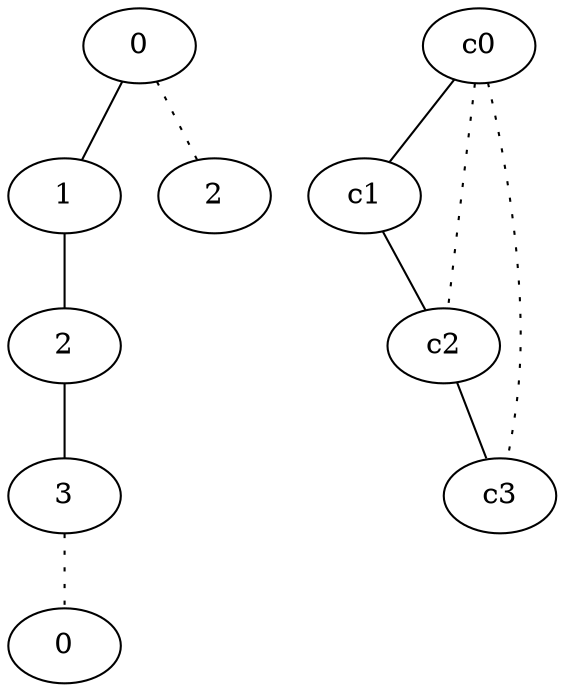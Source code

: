 graph {
a0[label=0];
a1[label=1];
a2[label=2];
a3[label=3];
a4[label=0];
a5[label=2];
a0 -- a1;
a0 -- a5 [style=dotted];
a1 -- a2;
a2 -- a3;
a3 -- a4 [style=dotted];
c0 -- c1;
c0 -- c2 [style=dotted];
c0 -- c3 [style=dotted];
c1 -- c2;
c2 -- c3;
}
